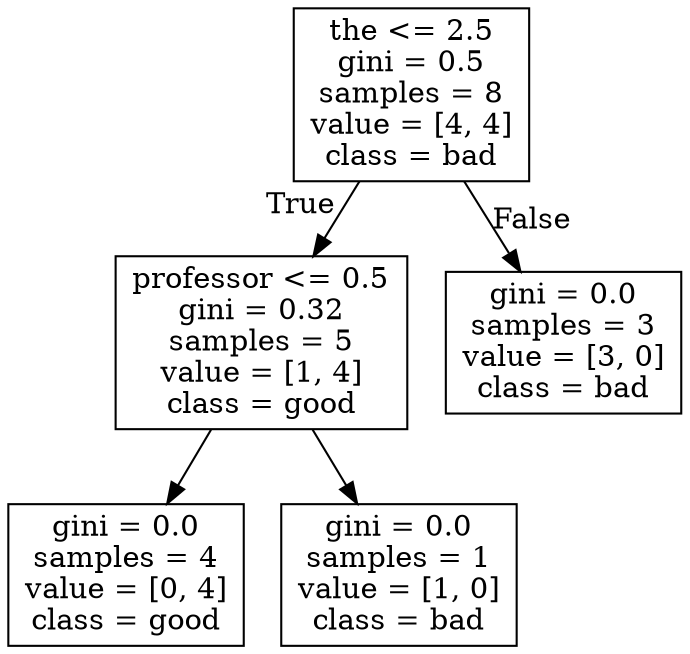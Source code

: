 digraph Tree {
node [shape=box] ;
0 [label="the <= 2.5\ngini = 0.5\nsamples = 8\nvalue = [4, 4]\nclass = bad"] ;
1 [label="professor <= 0.5\ngini = 0.32\nsamples = 5\nvalue = [1, 4]\nclass = good"] ;
0 -> 1 [labeldistance=2.5, labelangle=45, headlabel="True"] ;
2 [label="gini = 0.0\nsamples = 4\nvalue = [0, 4]\nclass = good"] ;
1 -> 2 ;
3 [label="gini = 0.0\nsamples = 1\nvalue = [1, 0]\nclass = bad"] ;
1 -> 3 ;
4 [label="gini = 0.0\nsamples = 3\nvalue = [3, 0]\nclass = bad"] ;
0 -> 4 [labeldistance=2.5, labelangle=-45, headlabel="False"] ;
}